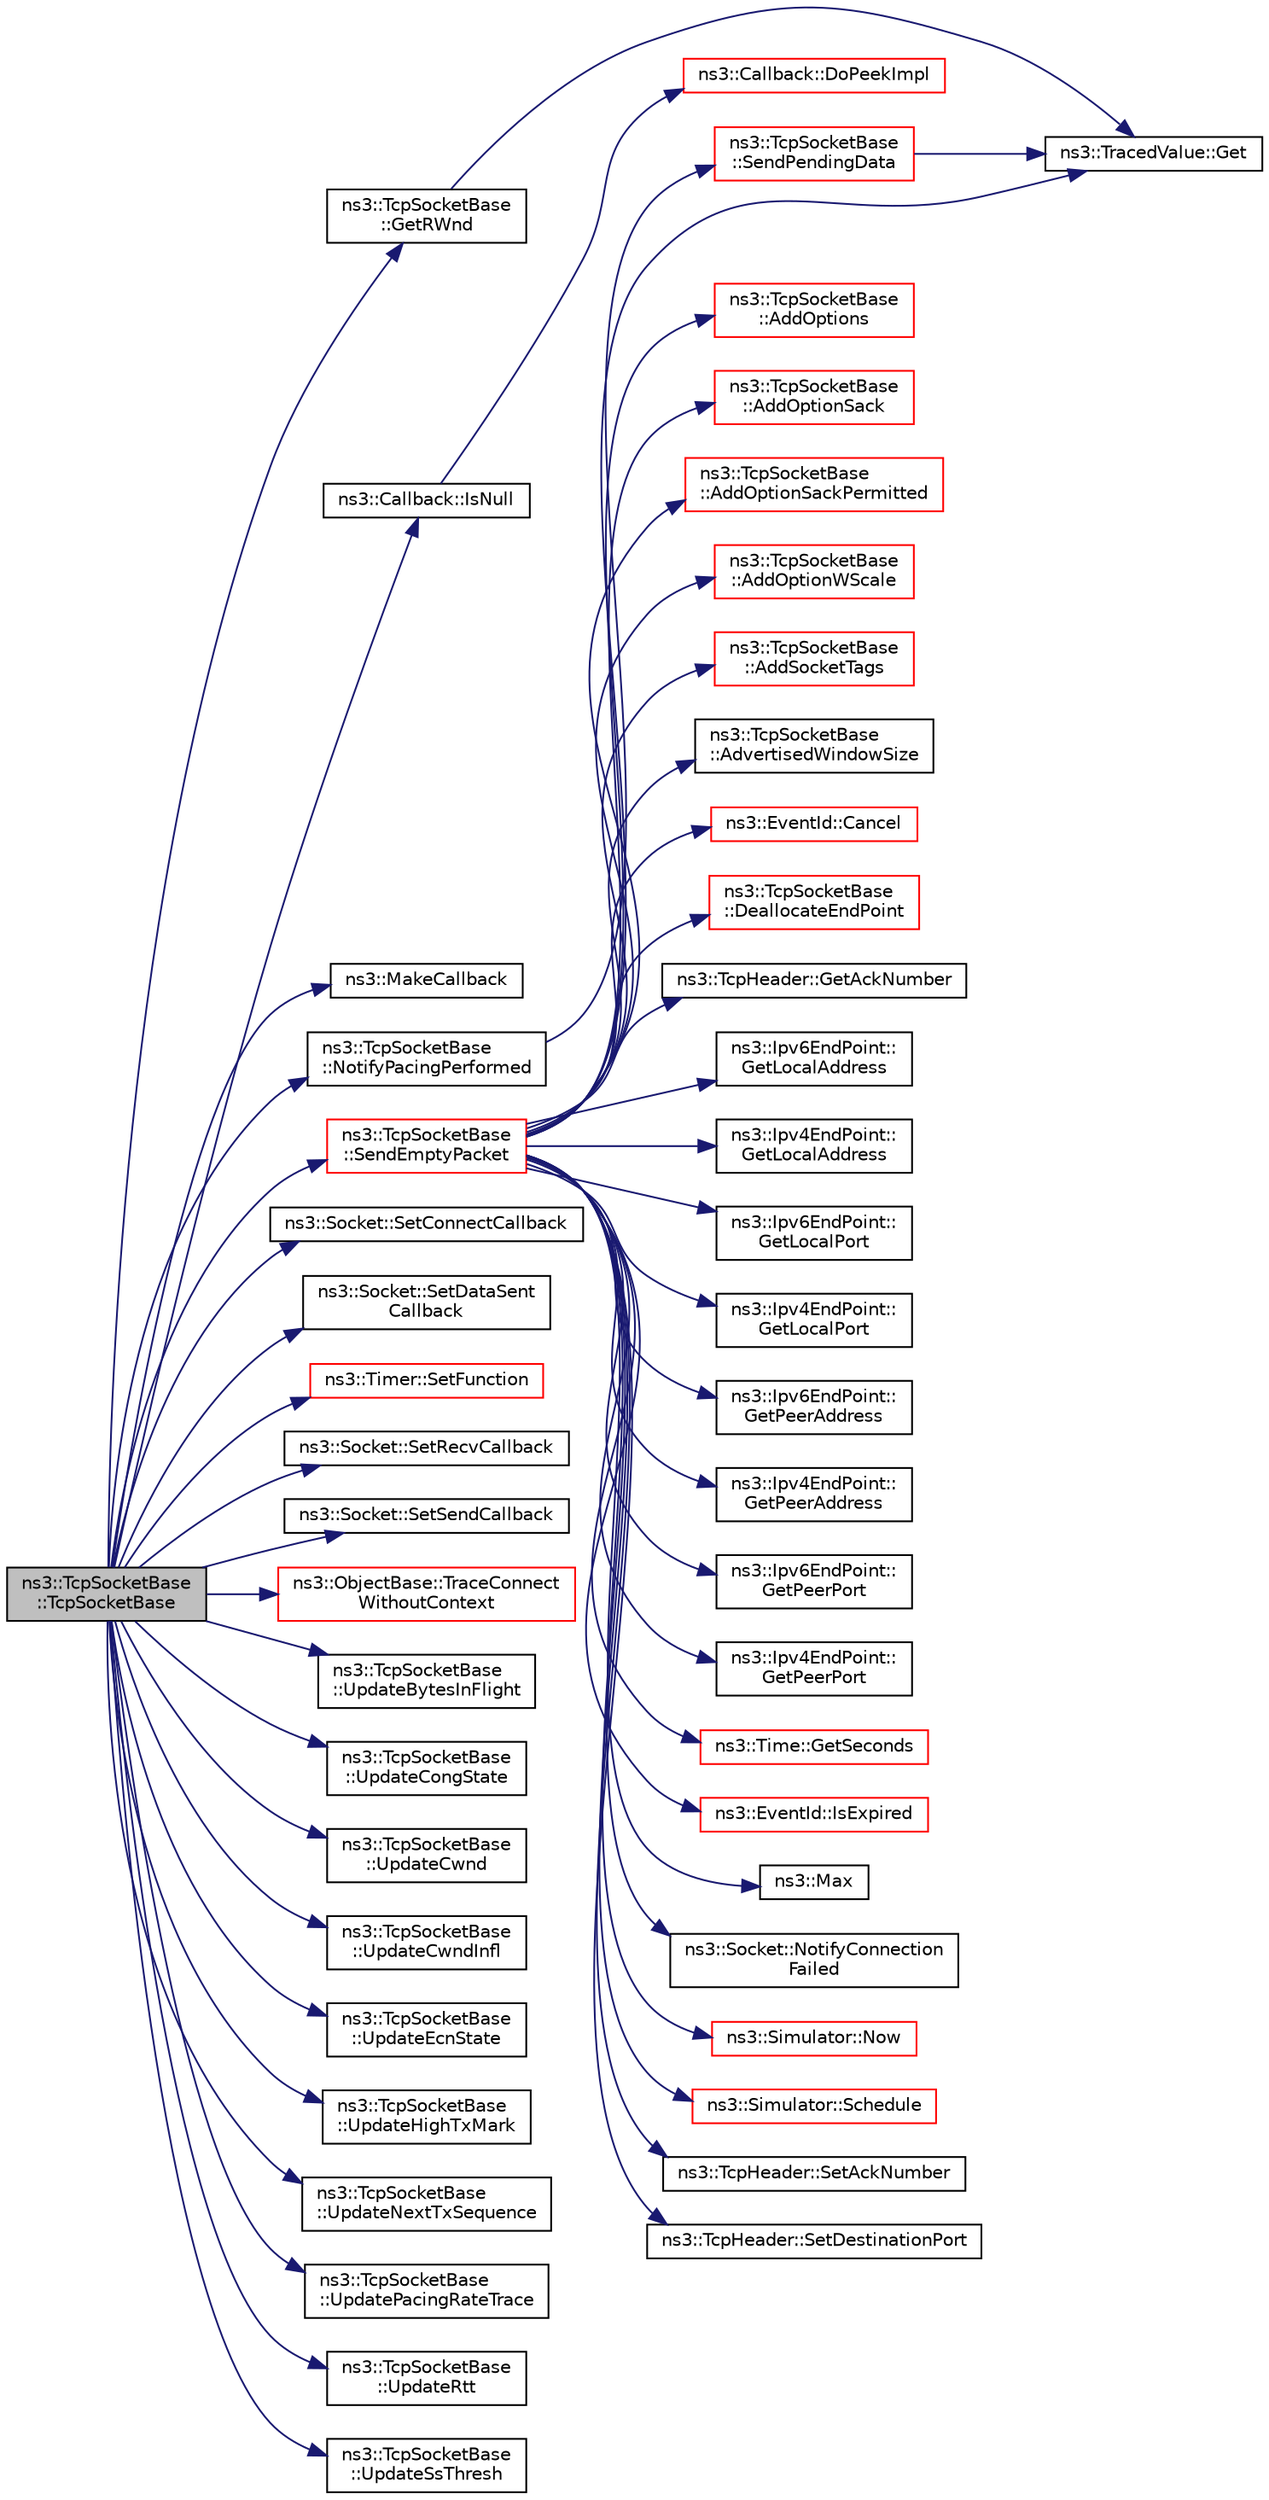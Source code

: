 digraph "ns3::TcpSocketBase::TcpSocketBase"
{
 // LATEX_PDF_SIZE
  edge [fontname="Helvetica",fontsize="10",labelfontname="Helvetica",labelfontsize="10"];
  node [fontname="Helvetica",fontsize="10",shape=record];
  rankdir="LR";
  Node1 [label="ns3::TcpSocketBase\l::TcpSocketBase",height=0.2,width=0.4,color="black", fillcolor="grey75", style="filled", fontcolor="black",tooltip="Clone a TCP socket, for use upon receiving a connection request in LISTEN state."];
  Node1 -> Node2 [color="midnightblue",fontsize="10",style="solid",fontname="Helvetica"];
  Node2 [label="ns3::TcpSocketBase\l::GetRWnd",height=0.2,width=0.4,color="black", fillcolor="white", style="filled",URL="$classns3_1_1_tcp_socket_base.html#a92c14cce2a23b920f0e37650eae2c321",tooltip="Get the current value of the receiver's offered window (RCV.WND)"];
  Node2 -> Node3 [color="midnightblue",fontsize="10",style="solid",fontname="Helvetica"];
  Node3 [label="ns3::TracedValue::Get",height=0.2,width=0.4,color="black", fillcolor="white", style="filled",URL="$classns3_1_1_traced_value.html#af77ce761fca6254db42c875dd1a4cdc6",tooltip="Get the underlying value."];
  Node1 -> Node4 [color="midnightblue",fontsize="10",style="solid",fontname="Helvetica"];
  Node4 [label="ns3::Callback::IsNull",height=0.2,width=0.4,color="black", fillcolor="white", style="filled",URL="$classns3_1_1_callback.html#a42eb007ca42c35b96daa497d6d42d5f2",tooltip="Check for null implementation."];
  Node4 -> Node5 [color="midnightblue",fontsize="10",style="solid",fontname="Helvetica"];
  Node5 [label="ns3::Callback::DoPeekImpl",height=0.2,width=0.4,color="red", fillcolor="white", style="filled",URL="$classns3_1_1_callback.html#a82de10d58e899c61aec3867f9b1f2f33",tooltip=" "];
  Node1 -> Node7 [color="midnightblue",fontsize="10",style="solid",fontname="Helvetica"];
  Node7 [label="ns3::MakeCallback",height=0.2,width=0.4,color="black", fillcolor="white", style="filled",URL="$namespacens3.html#af1dde3c04374147fca0cfe3b0766d664",tooltip="Build Callbacks for class method members which take varying numbers of arguments and potentially retu..."];
  Node1 -> Node8 [color="midnightblue",fontsize="10",style="solid",fontname="Helvetica"];
  Node8 [label="ns3::TcpSocketBase\l::NotifyPacingPerformed",height=0.2,width=0.4,color="black", fillcolor="white", style="filled",URL="$classns3_1_1_tcp_socket_base.html#aeef4bd964e936a20f021588269ec184e",tooltip="Notify Pacing."];
  Node8 -> Node9 [color="midnightblue",fontsize="10",style="solid",fontname="Helvetica"];
  Node9 [label="ns3::TcpSocketBase\l::SendPendingData",height=0.2,width=0.4,color="red", fillcolor="white", style="filled",URL="$classns3_1_1_tcp_socket_base.html#a129ac0ec5fc399fa7c5552c615ae6562",tooltip="Send as much pending data as possible according to the Tx window."];
  Node9 -> Node3 [color="midnightblue",fontsize="10",style="solid",fontname="Helvetica"];
  Node1 -> Node158 [color="midnightblue",fontsize="10",style="solid",fontname="Helvetica"];
  Node158 [label="ns3::TcpSocketBase\l::SendEmptyPacket",height=0.2,width=0.4,color="red", fillcolor="white", style="filled",URL="$classns3_1_1_tcp_socket_base.html#aa858913c9a4480a14d293f1014905b3e",tooltip="Send a empty packet that carries a flag, e.g., ACK."];
  Node158 -> Node82 [color="midnightblue",fontsize="10",style="solid",fontname="Helvetica"];
  Node82 [label="ns3::TcpSocketBase\l::AddOptions",height=0.2,width=0.4,color="red", fillcolor="white", style="filled",URL="$classns3_1_1_tcp_socket_base.html#a55087ef950f5c2f4a7cdb8c825666955",tooltip="Add options to TcpHeader."];
  Node158 -> Node159 [color="midnightblue",fontsize="10",style="solid",fontname="Helvetica"];
  Node159 [label="ns3::TcpSocketBase\l::AddOptionSack",height=0.2,width=0.4,color="red", fillcolor="white", style="filled",URL="$classns3_1_1_tcp_socket_base.html#a009a4dcad47330a47e5b829918fb9140",tooltip="Add the SACK option to the header."];
  Node158 -> Node162 [color="midnightblue",fontsize="10",style="solid",fontname="Helvetica"];
  Node162 [label="ns3::TcpSocketBase\l::AddOptionSackPermitted",height=0.2,width=0.4,color="red", fillcolor="white", style="filled",URL="$classns3_1_1_tcp_socket_base.html#a470e7b2406d76319c457f2fdf5ff0699",tooltip="Add the SACK PERMITTED option to the header."];
  Node158 -> Node164 [color="midnightblue",fontsize="10",style="solid",fontname="Helvetica"];
  Node164 [label="ns3::TcpSocketBase\l::AddOptionWScale",height=0.2,width=0.4,color="red", fillcolor="white", style="filled",URL="$classns3_1_1_tcp_socket_base.html#aa749dc3f6287c79a2ad39cb306220663",tooltip="Add the window scale option to the header."];
  Node158 -> Node100 [color="midnightblue",fontsize="10",style="solid",fontname="Helvetica"];
  Node100 [label="ns3::TcpSocketBase\l::AddSocketTags",height=0.2,width=0.4,color="red", fillcolor="white", style="filled",URL="$classns3_1_1_tcp_socket_base.html#aff0f88774a2a2aba389da4590655a839",tooltip="Add Tags for the Socket."];
  Node158 -> Node128 [color="midnightblue",fontsize="10",style="solid",fontname="Helvetica"];
  Node128 [label="ns3::TcpSocketBase\l::AdvertisedWindowSize",height=0.2,width=0.4,color="black", fillcolor="white", style="filled",URL="$classns3_1_1_tcp_socket_base.html#aa0bcf7701399b0a95fd68a1ce5ee8756",tooltip="The amount of Rx window announced to the peer."];
  Node158 -> Node129 [color="midnightblue",fontsize="10",style="solid",fontname="Helvetica"];
  Node129 [label="ns3::EventId::Cancel",height=0.2,width=0.4,color="red", fillcolor="white", style="filled",URL="$classns3_1_1_event_id.html#a993ae94e48e014e1afd47edb16db7a11",tooltip="This method is syntactic sugar for the ns3::Simulator::Cancel method."];
  Node158 -> Node152 [color="midnightblue",fontsize="10",style="solid",fontname="Helvetica"];
  Node152 [label="ns3::TcpSocketBase\l::DeallocateEndPoint",height=0.2,width=0.4,color="red", fillcolor="white", style="filled",URL="$classns3_1_1_tcp_socket_base.html#a53791738228495d40197679dbc057392",tooltip="Deallocate m_endPoint and m_endPoint6."];
  Node158 -> Node3 [color="midnightblue",fontsize="10",style="solid",fontname="Helvetica"];
  Node158 -> Node166 [color="midnightblue",fontsize="10",style="solid",fontname="Helvetica"];
  Node166 [label="ns3::TcpHeader::GetAckNumber",height=0.2,width=0.4,color="black", fillcolor="white", style="filled",URL="$classns3_1_1_tcp_header.html#adc8bd17b9053c53f67f3be71adbb2e54",tooltip="Get the ACK number."];
  Node158 -> Node132 [color="midnightblue",fontsize="10",style="solid",fontname="Helvetica"];
  Node132 [label="ns3::Ipv6EndPoint::\lGetLocalAddress",height=0.2,width=0.4,color="black", fillcolor="white", style="filled",URL="$classns3_1_1_ipv6_end_point.html#a1972cd26240d42cd75f93e12d9182976",tooltip="Get the local address."];
  Node158 -> Node133 [color="midnightblue",fontsize="10",style="solid",fontname="Helvetica"];
  Node133 [label="ns3::Ipv4EndPoint::\lGetLocalAddress",height=0.2,width=0.4,color="black", fillcolor="white", style="filled",URL="$classns3_1_1_ipv4_end_point.html#ae08283e26ace5880c3172ea5d803b6f8",tooltip="Get the local address."];
  Node158 -> Node134 [color="midnightblue",fontsize="10",style="solid",fontname="Helvetica"];
  Node134 [label="ns3::Ipv6EndPoint::\lGetLocalPort",height=0.2,width=0.4,color="black", fillcolor="white", style="filled",URL="$classns3_1_1_ipv6_end_point.html#a39a9fd4aa85a8ecbbf2d6c84d589080b",tooltip="Get the local port."];
  Node158 -> Node135 [color="midnightblue",fontsize="10",style="solid",fontname="Helvetica"];
  Node135 [label="ns3::Ipv4EndPoint::\lGetLocalPort",height=0.2,width=0.4,color="black", fillcolor="white", style="filled",URL="$classns3_1_1_ipv4_end_point.html#aab137f64770abf94f0b8a81217a0b106",tooltip="Get the local port."];
  Node158 -> Node138 [color="midnightblue",fontsize="10",style="solid",fontname="Helvetica"];
  Node138 [label="ns3::Ipv6EndPoint::\lGetPeerAddress",height=0.2,width=0.4,color="black", fillcolor="white", style="filled",URL="$classns3_1_1_ipv6_end_point.html#aa48c776ae54d85cf0f6a61a80d7b4cd8",tooltip="Get the peer address."];
  Node158 -> Node139 [color="midnightblue",fontsize="10",style="solid",fontname="Helvetica"];
  Node139 [label="ns3::Ipv4EndPoint::\lGetPeerAddress",height=0.2,width=0.4,color="black", fillcolor="white", style="filled",URL="$classns3_1_1_ipv4_end_point.html#a3faf5ec4dce2e951a6ade79758e2075d",tooltip="Get the peer address."];
  Node158 -> Node140 [color="midnightblue",fontsize="10",style="solid",fontname="Helvetica"];
  Node140 [label="ns3::Ipv6EndPoint::\lGetPeerPort",height=0.2,width=0.4,color="black", fillcolor="white", style="filled",URL="$classns3_1_1_ipv6_end_point.html#ac200f6b424104280ec1e55a415ed96fd",tooltip="Get the peer port."];
  Node158 -> Node141 [color="midnightblue",fontsize="10",style="solid",fontname="Helvetica"];
  Node141 [label="ns3::Ipv4EndPoint::\lGetPeerPort",height=0.2,width=0.4,color="black", fillcolor="white", style="filled",URL="$classns3_1_1_ipv4_end_point.html#a0954ccf4be313b3a2992894ae2baf1c6",tooltip="Get the peer port."];
  Node158 -> Node142 [color="midnightblue",fontsize="10",style="solid",fontname="Helvetica"];
  Node142 [label="ns3::Time::GetSeconds",height=0.2,width=0.4,color="red", fillcolor="white", style="filled",URL="$classns3_1_1_time.html#a27cb7c22324e0447740929b024dbeb66",tooltip="Get an approximation of the time stored in this instance in the indicated unit."];
  Node158 -> Node70 [color="midnightblue",fontsize="10",style="solid",fontname="Helvetica"];
  Node70 [label="ns3::EventId::IsExpired",height=0.2,width=0.4,color="red", fillcolor="white", style="filled",URL="$classns3_1_1_event_id.html#acc25141054209b1a286a5471a51bd0c0",tooltip="This method is syntactic sugar for the ns3::Simulator::IsExpired method."];
  Node158 -> Node167 [color="midnightblue",fontsize="10",style="solid",fontname="Helvetica"];
  Node167 [label="ns3::Max",height=0.2,width=0.4,color="black", fillcolor="white", style="filled",URL="$group__highprec.html#ga0d35bb9363c0da4cc2557158b95dbca0",tooltip="Maximum."];
  Node158 -> Node168 [color="midnightblue",fontsize="10",style="solid",fontname="Helvetica"];
  Node168 [label="ns3::Socket::NotifyConnection\lFailed",height=0.2,width=0.4,color="black", fillcolor="white", style="filled",URL="$classns3_1_1_socket.html#a34f83cdc8fb487ac8ea5436d184827c4",tooltip="Notify through the callback (if set) that the connection has not been established due to an error."];
  Node158 -> Node53 [color="midnightblue",fontsize="10",style="solid",fontname="Helvetica"];
  Node53 [label="ns3::Simulator::Now",height=0.2,width=0.4,color="red", fillcolor="white", style="filled",URL="$classns3_1_1_simulator.html#ac3178fa975b419f7875e7105be122800",tooltip="Return the current simulation virtual time."];
  Node158 -> Node169 [color="midnightblue",fontsize="10",style="solid",fontname="Helvetica"];
  Node169 [label="ns3::Simulator::Schedule",height=0.2,width=0.4,color="red", fillcolor="white", style="filled",URL="$classns3_1_1_simulator.html#a3da7d28335c8ac0e3e86781f766df241",tooltip="Schedule an event to expire after delay."];
  Node158 -> Node181 [color="midnightblue",fontsize="10",style="solid",fontname="Helvetica"];
  Node181 [label="ns3::TcpHeader::SetAckNumber",height=0.2,width=0.4,color="black", fillcolor="white", style="filled",URL="$classns3_1_1_tcp_header.html#ad594a427a382dc395261a94749e1878c",tooltip="Set the ACK number."];
  Node158 -> Node182 [color="midnightblue",fontsize="10",style="solid",fontname="Helvetica"];
  Node182 [label="ns3::TcpHeader::SetDestinationPort",height=0.2,width=0.4,color="black", fillcolor="white", style="filled",URL="$classns3_1_1_tcp_header.html#a3259c06373ba4261eaaaed0cbf40cad3",tooltip="Set the destination port."];
  Node1 -> Node193 [color="midnightblue",fontsize="10",style="solid",fontname="Helvetica"];
  Node193 [label="ns3::Socket::SetConnectCallback",height=0.2,width=0.4,color="black", fillcolor="white", style="filled",URL="$classns3_1_1_socket.html#a18935c615315a1921ea52c1b8c16be7f",tooltip="Specify callbacks to allow the caller to determine if the connection succeeds of fails."];
  Node1 -> Node194 [color="midnightblue",fontsize="10",style="solid",fontname="Helvetica"];
  Node194 [label="ns3::Socket::SetDataSent\lCallback",height=0.2,width=0.4,color="black", fillcolor="white", style="filled",URL="$classns3_1_1_socket.html#a7857525a481afb48f485598a57c7f235",tooltip="Notify application when a packet has been sent from transport protocol (non-standard socket call)"];
  Node1 -> Node195 [color="midnightblue",fontsize="10",style="solid",fontname="Helvetica"];
  Node195 [label="ns3::Timer::SetFunction",height=0.2,width=0.4,color="red", fillcolor="white", style="filled",URL="$classns3_1_1_timer.html#a044b29030c9de99298d51ac0ccfc104c",tooltip=" "];
  Node1 -> Node197 [color="midnightblue",fontsize="10",style="solid",fontname="Helvetica"];
  Node197 [label="ns3::Socket::SetRecvCallback",height=0.2,width=0.4,color="black", fillcolor="white", style="filled",URL="$classns3_1_1_socket.html#a243f7835ef1a85f9270fd3577e3a40da",tooltip="Notify application when new data is available to be read."];
  Node1 -> Node198 [color="midnightblue",fontsize="10",style="solid",fontname="Helvetica"];
  Node198 [label="ns3::Socket::SetSendCallback",height=0.2,width=0.4,color="black", fillcolor="white", style="filled",URL="$classns3_1_1_socket.html#a85ff5c8cc7d242823f301b49264c68a4",tooltip="Notify application when space in transmit buffer is added."];
  Node1 -> Node199 [color="midnightblue",fontsize="10",style="solid",fontname="Helvetica"];
  Node199 [label="ns3::ObjectBase::TraceConnect\lWithoutContext",height=0.2,width=0.4,color="red", fillcolor="white", style="filled",URL="$classns3_1_1_object_base.html#a1be45f6fd561e75dcac9dfa81b2b81e4",tooltip="Connect a TraceSource to a Callback without a context."];
  Node1 -> Node201 [color="midnightblue",fontsize="10",style="solid",fontname="Helvetica"];
  Node201 [label="ns3::TcpSocketBase\l::UpdateBytesInFlight",height=0.2,width=0.4,color="black", fillcolor="white", style="filled",URL="$classns3_1_1_tcp_socket_base.html#ae18add53cb06b9ea28e5677eabe63247",tooltip="Callback function to hook to TcpSocketState bytes inflight."];
  Node1 -> Node202 [color="midnightblue",fontsize="10",style="solid",fontname="Helvetica"];
  Node202 [label="ns3::TcpSocketBase\l::UpdateCongState",height=0.2,width=0.4,color="black", fillcolor="white", style="filled",URL="$classns3_1_1_tcp_socket_base.html#a8c31591889130527c14c4b2a5d0a2a4b",tooltip="Callback function to hook to TcpSocketState congestion state."];
  Node1 -> Node203 [color="midnightblue",fontsize="10",style="solid",fontname="Helvetica"];
  Node203 [label="ns3::TcpSocketBase\l::UpdateCwnd",height=0.2,width=0.4,color="black", fillcolor="white", style="filled",URL="$classns3_1_1_tcp_socket_base.html#af45fbd60c8ccde3357801e31e93e163d",tooltip="Callback function to hook to TcpSocketState congestion window."];
  Node1 -> Node204 [color="midnightblue",fontsize="10",style="solid",fontname="Helvetica"];
  Node204 [label="ns3::TcpSocketBase\l::UpdateCwndInfl",height=0.2,width=0.4,color="black", fillcolor="white", style="filled",URL="$classns3_1_1_tcp_socket_base.html#a03f956a2be2bc24da3c147b6c19d7dda",tooltip="Callback function to hook to TcpSocketState inflated congestion window."];
  Node1 -> Node205 [color="midnightblue",fontsize="10",style="solid",fontname="Helvetica"];
  Node205 [label="ns3::TcpSocketBase\l::UpdateEcnState",height=0.2,width=0.4,color="black", fillcolor="white", style="filled",URL="$classns3_1_1_tcp_socket_base.html#a5f17d339e55d400d5e7d4eebe8b1ba91",tooltip="Callback function to hook to EcnState state."];
  Node1 -> Node206 [color="midnightblue",fontsize="10",style="solid",fontname="Helvetica"];
  Node206 [label="ns3::TcpSocketBase\l::UpdateHighTxMark",height=0.2,width=0.4,color="black", fillcolor="white", style="filled",URL="$classns3_1_1_tcp_socket_base.html#a4a2122af95f0f40965e4b8a894fd4814",tooltip="Callback function to hook to TcpSocketState high tx mark."];
  Node1 -> Node207 [color="midnightblue",fontsize="10",style="solid",fontname="Helvetica"];
  Node207 [label="ns3::TcpSocketBase\l::UpdateNextTxSequence",height=0.2,width=0.4,color="black", fillcolor="white", style="filled",URL="$classns3_1_1_tcp_socket_base.html#ad97775a4eaa42d5fea38ea20674889c4",tooltip="Callback function to hook to TcpSocketState next tx sequence."];
  Node1 -> Node208 [color="midnightblue",fontsize="10",style="solid",fontname="Helvetica"];
  Node208 [label="ns3::TcpSocketBase\l::UpdatePacingRateTrace",height=0.2,width=0.4,color="black", fillcolor="white", style="filled",URL="$classns3_1_1_tcp_socket_base.html#a3ae0e3890f8dece707d504035012b4e2",tooltip="Callback function to hook to TcpSocketState pacing rate."];
  Node1 -> Node209 [color="midnightblue",fontsize="10",style="solid",fontname="Helvetica"];
  Node209 [label="ns3::TcpSocketBase\l::UpdateRtt",height=0.2,width=0.4,color="black", fillcolor="white", style="filled",URL="$classns3_1_1_tcp_socket_base.html#a8c04e931a7453500b293ac13c843878a",tooltip="Callback function to hook to TcpSocketState rtt."];
  Node1 -> Node210 [color="midnightblue",fontsize="10",style="solid",fontname="Helvetica"];
  Node210 [label="ns3::TcpSocketBase\l::UpdateSsThresh",height=0.2,width=0.4,color="black", fillcolor="white", style="filled",URL="$classns3_1_1_tcp_socket_base.html#aa1abe21f8c190e2ab5a4b454ffc466e3",tooltip="Callback function to hook to TcpSocketState slow start threshold."];
}
